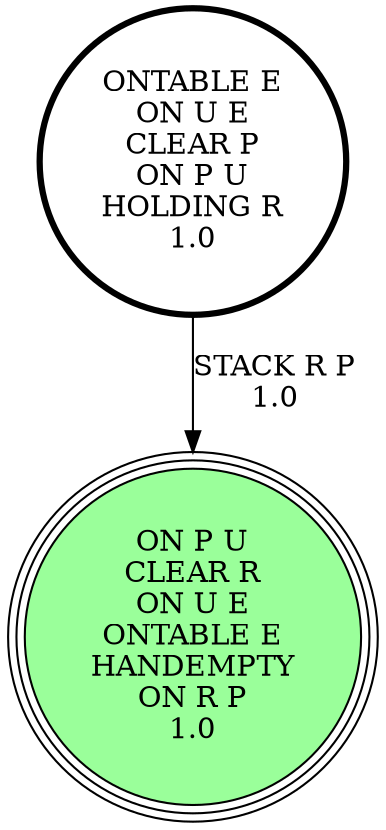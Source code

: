 digraph {
"ONTABLE E\nON U E\nCLEAR P\nON P U\nHOLDING R\n1.0\n" -> "ON P U\nCLEAR R\nON U E\nONTABLE E\nHANDEMPTY\nON R P\n1.0\n"[label="STACK R P\n1.0\n"];
"ON P U\nCLEAR R\nON U E\nONTABLE E\nHANDEMPTY\nON R P\n1.0\n" [shape=circle, style=filled, fillcolor=palegreen1, peripheries=3];
"ON P U\nCLEAR R\nON U E\nONTABLE E\nHANDEMPTY\nON R P\n1.0\n" [shape=circle, style=filled, fillcolor=palegreen1, peripheries=3];
"ONTABLE E\nON U E\nCLEAR P\nON P U\nHOLDING R\n1.0\n" [shape=circle, penwidth=3];
}
